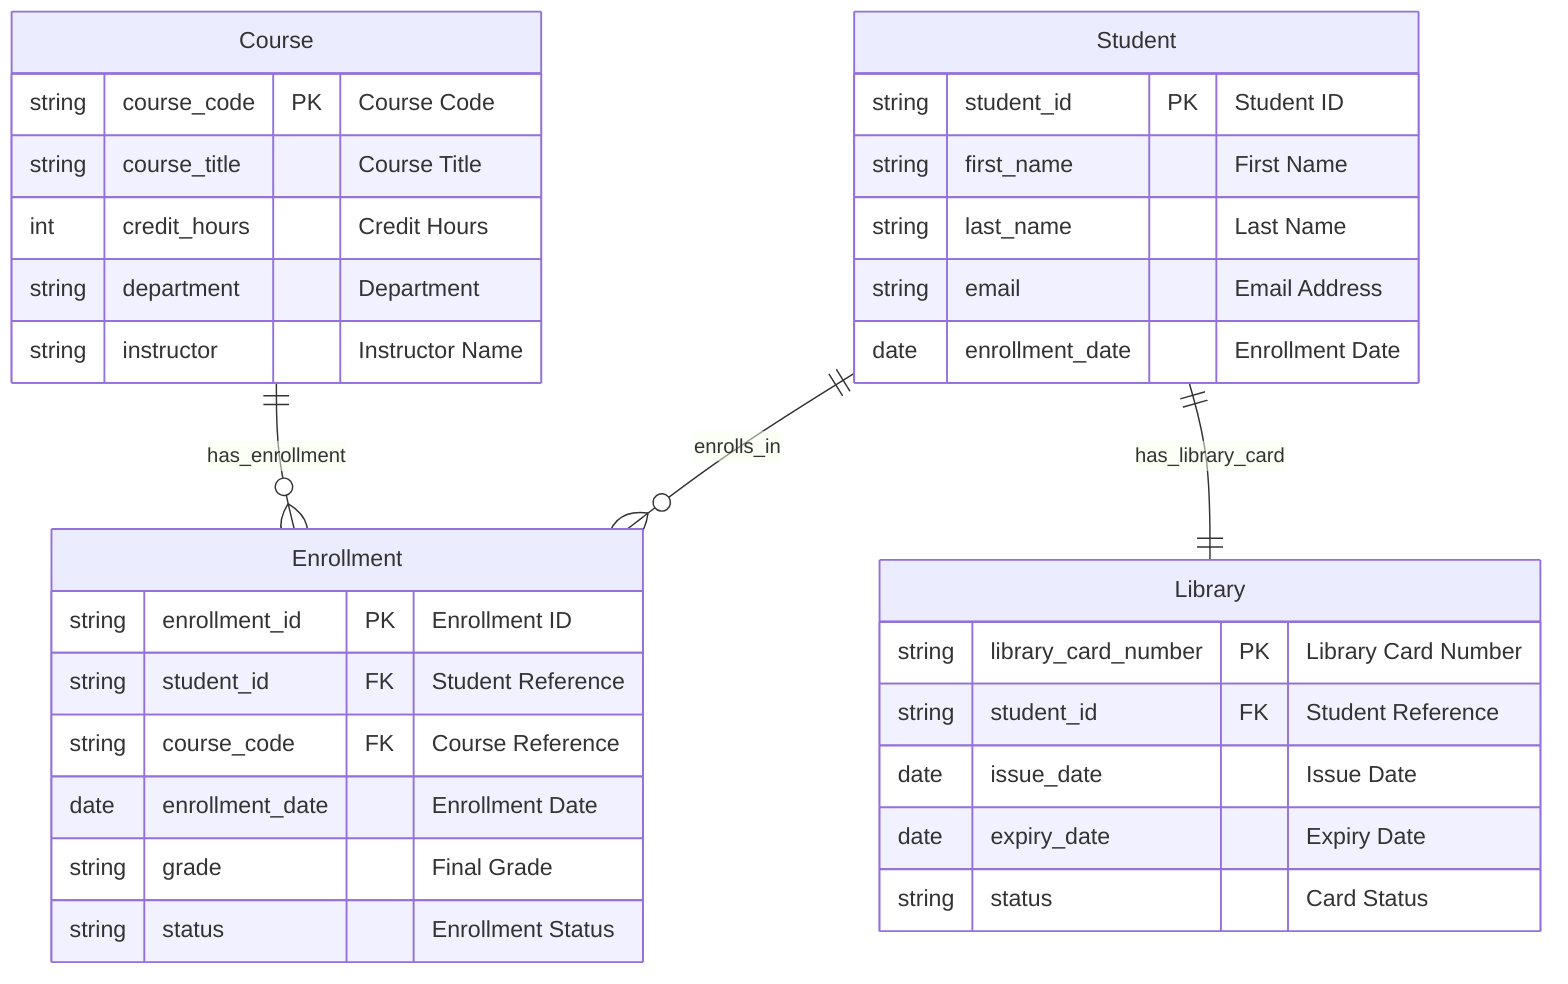 erDiagram
    Student {
        string student_id PK "Student ID"
        string first_name "First Name"
        string last_name "Last Name"
        string email "Email Address"
        date enrollment_date "Enrollment Date"
    }
    
    Course {
        string course_code PK "Course Code"
        string course_title "Course Title"
        int credit_hours "Credit Hours"
        string department "Department"
        string instructor "Instructor Name"
    }
    
    Enrollment {
        string enrollment_id PK "Enrollment ID"
        string student_id FK "Student Reference"
        string course_code FK "Course Reference"
        date enrollment_date "Enrollment Date"
        string grade "Final Grade"
        string status "Enrollment Status"
    }
    
    Library {
        string library_card_number PK "Library Card Number"
        string student_id FK "Student Reference"
        date issue_date "Issue Date"
        date expiry_date "Expiry Date"
        string status "Card Status"
    }
    
    Student ||--o{ Enrollment : "enrolls_in"
    Course ||--o{ Enrollment : "has_enrollment"
    Student ||--|| Library : "has_library_card"